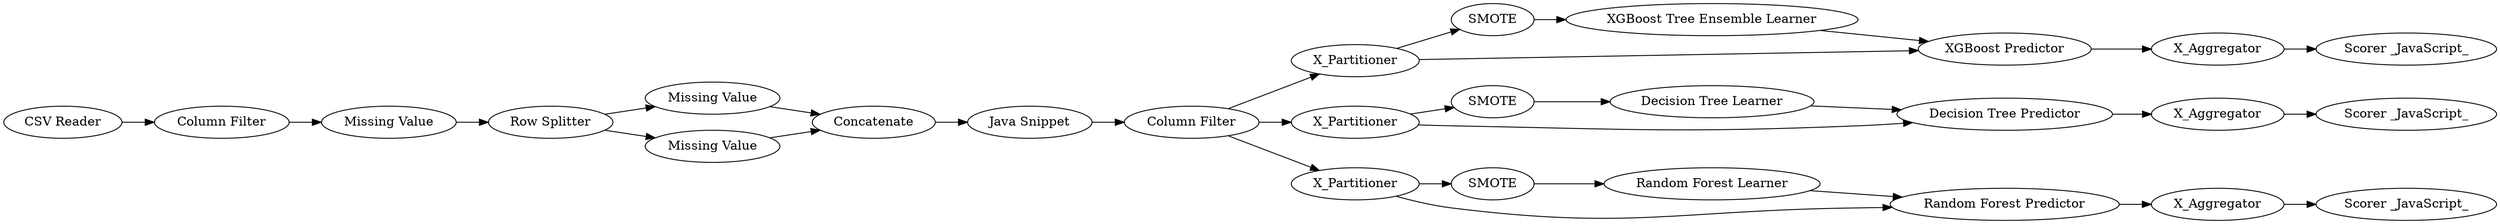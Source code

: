 digraph {
	"2019115253671975687_318" [label=SMOTE]
	"6766053591060712056_278" [label="Missing Value"]
	"6766053591060712056_295" [label="CSV Reader"]
	"2019115253671975687_323" [label=X_Aggregator]
	"2019115253671975687_285" [label=SMOTE]
	"2019115253671975687_316" [label="Scorer _JavaScript_"]
	"2019115253671975687_315" [label=X_Aggregator]
	"2019115253671975687_314" [label="Random Forest Predictor"]
	"2019115253671975687_321" [label=X_Partitioner]
	"6766053591060712056_281" [label="Java Snippet"]
	"2019115253671975687_284" [label=X_Partitioner]
	"2019115253671975687_287" [label="Decision Tree Predictor"]
	"-4289281392519804507_135" [label=Concatenate]
	"2019115253671975687_313" [label="Random Forest Learner"]
	"2019115253671975687_322" [label=SMOTE]
	"6766053591060712056_292" [label="Column Filter"]
	"2019115253671975687_286" [label="Decision Tree Learner"]
	"-4289281392519804507_134" [label="Missing Value"]
	"2019115253671975687_317" [label=X_Partitioner]
	"-4289281392519804507_132" [label="Row Splitter"]
	"2019115253671975687_288" [label=X_Aggregator]
	"-4289281392519804507_133" [label="Missing Value"]
	"2019115253671975687_320" [label="XGBoost Predictor"]
	"2019115253671975687_324" [label="Scorer _JavaScript_"]
	"2019115253671975687_319" [label="XGBoost Tree Ensemble Learner"]
	"2019115253671975687_293" [label="Scorer _JavaScript_"]
	"6766053591060712056_275" [label="Column Filter"]
	"2019115253671975687_319" -> "2019115253671975687_320"
	"6766053591060712056_292" -> "2019115253671975687_317"
	"2019115253671975687_320" -> "2019115253671975687_323"
	"2019115253671975687_286" -> "2019115253671975687_287"
	"2019115253671975687_321" -> "2019115253671975687_322"
	"-4289281392519804507_135" -> "6766053591060712056_281"
	"2019115253671975687_287" -> "2019115253671975687_288"
	"2019115253671975687_318" -> "2019115253671975687_313"
	"2019115253671975687_321" -> "2019115253671975687_320"
	"2019115253671975687_315" -> "2019115253671975687_316"
	"-4289281392519804507_132" -> "-4289281392519804507_134"
	"2019115253671975687_313" -> "2019115253671975687_314"
	"2019115253671975687_284" -> "2019115253671975687_285"
	"2019115253671975687_288" -> "2019115253671975687_293"
	"2019115253671975687_317" -> "2019115253671975687_318"
	"-4289281392519804507_133" -> "-4289281392519804507_135"
	"2019115253671975687_284" -> "2019115253671975687_287"
	"2019115253671975687_285" -> "2019115253671975687_286"
	"6766053591060712056_281" -> "6766053591060712056_292"
	"6766053591060712056_292" -> "2019115253671975687_321"
	"2019115253671975687_314" -> "2019115253671975687_315"
	"-4289281392519804507_132" -> "-4289281392519804507_133"
	"2019115253671975687_323" -> "2019115253671975687_324"
	"-4289281392519804507_134" -> "-4289281392519804507_135"
	"2019115253671975687_317" -> "2019115253671975687_314"
	"6766053591060712056_275" -> "6766053591060712056_278"
	"2019115253671975687_322" -> "2019115253671975687_319"
	"6766053591060712056_278" -> "-4289281392519804507_132"
	"6766053591060712056_295" -> "6766053591060712056_275"
	"6766053591060712056_292" -> "2019115253671975687_284"
	rankdir=LR
}

